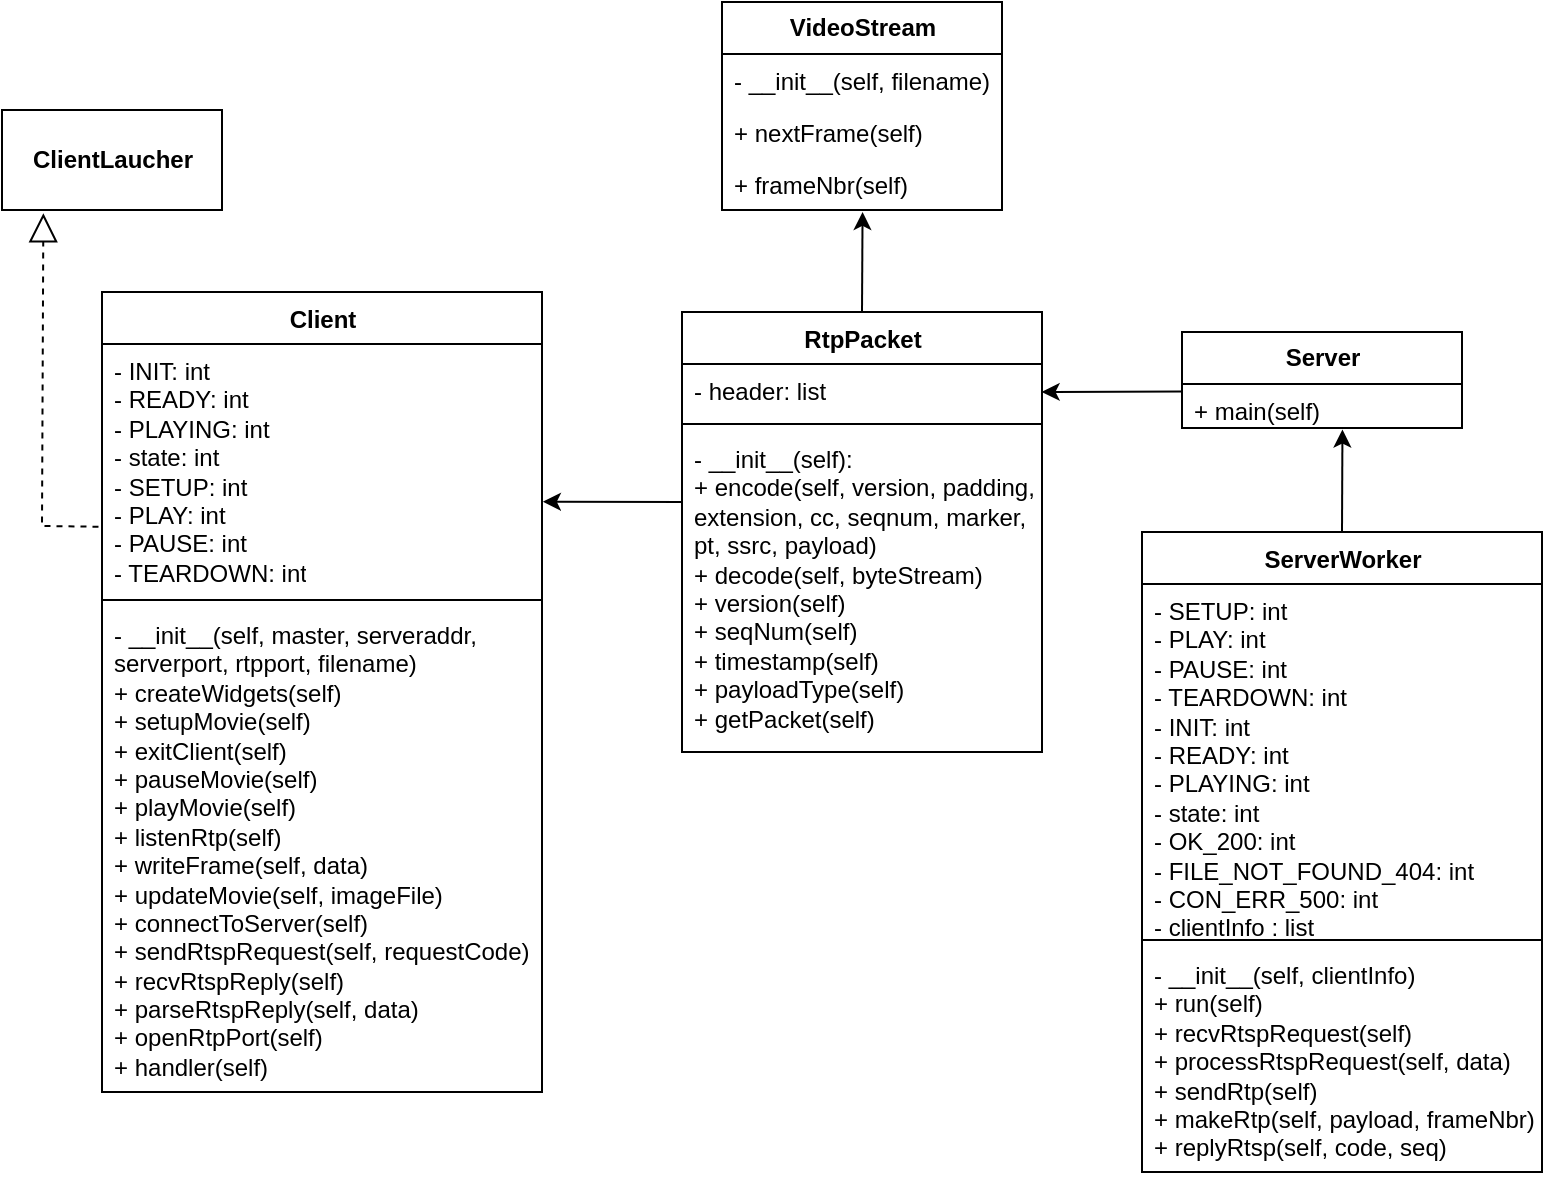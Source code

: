 <mxfile version="15.5.4" type="device"><diagram id="-jBsudLpCsrDqG-rO5uo" name="Page-1"><mxGraphModel dx="1038" dy="547" grid="1" gridSize="10" guides="1" tooltips="1" connect="1" arrows="1" fold="1" page="1" pageScale="1" pageWidth="827" pageHeight="1169" math="0" shadow="0"><root><mxCell id="0"/><mxCell id="1" parent="0"/><mxCell id="dldk93fyPK2vpiKvjlRs-6" value="RtpPacket" style="swimlane;fontStyle=1;align=center;verticalAlign=top;childLayout=stackLayout;horizontal=1;startSize=26;horizontalStack=0;resizeParent=1;resizeParentMax=0;resizeLast=0;collapsible=1;marginBottom=0;fillColor=none;gradientColor=none;html=1;" parent="1" vertex="1"><mxGeometry x="360" y="155" width="180" height="220" as="geometry"/></mxCell><mxCell id="dldk93fyPK2vpiKvjlRs-7" value="- header: list" style="text;strokeColor=none;fillColor=none;align=left;verticalAlign=top;spacingLeft=4;spacingRight=4;overflow=hidden;rotatable=0;points=[[0,0.5],[1,0.5]];portConstraint=eastwest;html=1;" parent="dldk93fyPK2vpiKvjlRs-6" vertex="1"><mxGeometry y="26" width="180" height="26" as="geometry"/></mxCell><mxCell id="dldk93fyPK2vpiKvjlRs-8" value="" style="line;strokeWidth=1;fillColor=none;align=left;verticalAlign=middle;spacingTop=-1;spacingLeft=3;spacingRight=3;rotatable=0;labelPosition=right;points=[];portConstraint=eastwest;html=1;" parent="dldk93fyPK2vpiKvjlRs-6" vertex="1"><mxGeometry y="52" width="180" height="8" as="geometry"/></mxCell><mxCell id="dldk93fyPK2vpiKvjlRs-9" value="-&amp;nbsp;__init__(self):&lt;br&gt;+ encode(self, version, padding, &lt;br&gt;extension, cc, seqnum, marker, &lt;br&gt;pt, ssrc, payload)&lt;br&gt;+ decode(self, byteStream)&lt;br&gt;+ version(self)&lt;br&gt;+ seqNum(self)&lt;br&gt;+ timestamp(self)&lt;br&gt;+ payloadType(self)&lt;br&gt;+ getPacket(self)" style="text;strokeColor=none;fillColor=none;align=left;verticalAlign=top;spacingLeft=4;spacingRight=4;overflow=hidden;rotatable=0;points=[[0,0.5],[1,0.5]];portConstraint=eastwest;html=1;" parent="dldk93fyPK2vpiKvjlRs-6" vertex="1"><mxGeometry y="60" width="180" height="160" as="geometry"/></mxCell><mxCell id="dldk93fyPK2vpiKvjlRs-10" value="Client&lt;br&gt;" style="swimlane;fontStyle=1;align=center;verticalAlign=top;childLayout=stackLayout;horizontal=1;startSize=26;horizontalStack=0;resizeParent=1;resizeParentMax=0;resizeLast=0;collapsible=1;marginBottom=0;fillColor=none;gradientColor=none;html=1;" parent="1" vertex="1"><mxGeometry x="70" y="145" width="220" height="400" as="geometry"/></mxCell><mxCell id="dldk93fyPK2vpiKvjlRs-11" value="&lt;div&gt;- INIT: int&amp;nbsp;&lt;/div&gt;&lt;div&gt;- READY: int&lt;/div&gt;&lt;div&gt;- PLAYING: int&amp;nbsp;&lt;/div&gt;&lt;div&gt;- state: int&lt;/div&gt;&lt;div&gt;&lt;span&gt;&#9;&lt;/span&gt;&lt;/div&gt;&lt;div&gt;- SETUP: int&lt;/div&gt;&lt;div&gt;- PLAY: int&lt;/div&gt;&lt;div&gt;- PAUSE: int&lt;/div&gt;&lt;div&gt;- TEARDOWN: int&lt;/div&gt;" style="text;strokeColor=none;fillColor=none;align=left;verticalAlign=top;spacingLeft=4;spacingRight=4;overflow=hidden;rotatable=0;points=[[0,0.5],[1,0.5]];portConstraint=eastwest;html=1;" parent="dldk93fyPK2vpiKvjlRs-10" vertex="1"><mxGeometry y="26" width="220" height="124" as="geometry"/></mxCell><mxCell id="dldk93fyPK2vpiKvjlRs-12" value="" style="line;strokeWidth=1;fillColor=none;align=left;verticalAlign=middle;spacingTop=-1;spacingLeft=3;spacingRight=3;rotatable=0;labelPosition=right;points=[];portConstraint=eastwest;html=1;" parent="dldk93fyPK2vpiKvjlRs-10" vertex="1"><mxGeometry y="150" width="220" height="8" as="geometry"/></mxCell><mxCell id="dldk93fyPK2vpiKvjlRs-13" value="- __init__(self, master, serveraddr, &lt;br&gt;serverport, rtpport, filename)&lt;br&gt;+ createWidgets(self)&lt;br&gt;+ setupMovie(self)&lt;br&gt;+ exitClient(self)&lt;br&gt;+ pauseMovie(self)&lt;br&gt;+ playMovie(self)&lt;br&gt;+ listenRtp(self)&lt;br&gt;+ writeFrame(self, data)&lt;br&gt;+ updateMovie(self, imageFile)&lt;br&gt;+ connectToServer(self)&lt;br&gt;+ sendRtspRequest(self, requestCode)&lt;br&gt;+ recvRtspReply(self)&lt;br&gt;+ parseRtspReply(self, data)&lt;br&gt;+ openRtpPort(self)&lt;br&gt;+ handler(self)" style="text;strokeColor=none;fillColor=none;align=left;verticalAlign=top;spacingLeft=4;spacingRight=4;overflow=hidden;rotatable=0;points=[[0,0.5],[1,0.5]];portConstraint=eastwest;html=1;" parent="dldk93fyPK2vpiKvjlRs-10" vertex="1"><mxGeometry y="158" width="220" height="242" as="geometry"/></mxCell><mxCell id="dldk93fyPK2vpiKvjlRs-14" value="ServerWorker" style="swimlane;fontStyle=1;align=center;verticalAlign=top;childLayout=stackLayout;horizontal=1;startSize=26;horizontalStack=0;resizeParent=1;resizeParentMax=0;resizeLast=0;collapsible=1;marginBottom=0;fontFamily=Helvetica;fillColor=none;gradientColor=none;html=1;" parent="1" vertex="1"><mxGeometry x="590" y="265" width="200" height="320" as="geometry"/></mxCell><mxCell id="dldk93fyPK2vpiKvjlRs-15" value="&lt;div&gt;- SETUP: int&lt;/div&gt;&lt;div&gt;- PLAY: int&lt;/div&gt;&lt;div&gt;- PAUSE: int&lt;/div&gt;&lt;div&gt;- TEARDOWN: int&lt;/div&gt;&lt;div&gt;- INIT: int&lt;/div&gt;&lt;div&gt;- READY: int&lt;/div&gt;&lt;div&gt;- PLAYING: int&lt;/div&gt;&lt;div&gt;- state: int&lt;/div&gt;&lt;div&gt;- OK_200: int&lt;/div&gt;&lt;div&gt;- FILE_NOT_FOUND_404: int&amp;nbsp;&lt;/div&gt;&lt;div&gt;- CON_ERR_500: int&lt;/div&gt;&lt;div&gt;-&amp;nbsp;clientInfo : list&lt;/div&gt;" style="text;strokeColor=none;fillColor=none;align=left;verticalAlign=top;spacingLeft=4;spacingRight=4;overflow=hidden;rotatable=0;points=[[0,0.5],[1,0.5]];portConstraint=eastwest;fontFamily=Helvetica;html=1;" parent="dldk93fyPK2vpiKvjlRs-14" vertex="1"><mxGeometry y="26" width="200" height="174" as="geometry"/></mxCell><mxCell id="dldk93fyPK2vpiKvjlRs-16" value="" style="line;strokeWidth=1;fillColor=none;align=left;verticalAlign=middle;spacingTop=-1;spacingLeft=3;spacingRight=3;rotatable=0;labelPosition=right;points=[];portConstraint=eastwest;fontFamily=Helvetica;html=1;" parent="dldk93fyPK2vpiKvjlRs-14" vertex="1"><mxGeometry y="200" width="200" height="8" as="geometry"/></mxCell><mxCell id="dldk93fyPK2vpiKvjlRs-17" value="-&amp;nbsp;__init__(self, clientInfo)&lt;br&gt;+ run(self)&lt;br&gt;+ recvRtspRequest(self)&lt;br&gt;+ processRtspRequest(self, data)&lt;br&gt;+ sendRtp(self)&lt;br&gt;+ makeRtp(self, payload, frameNbr)&lt;br&gt;+ replyRtsp(self, code, seq)" style="text;strokeColor=none;fillColor=none;align=left;verticalAlign=top;spacingLeft=4;spacingRight=4;overflow=hidden;rotatable=0;points=[[0,0.5],[1,0.5]];portConstraint=eastwest;fontFamily=Helvetica;html=1;" parent="dldk93fyPK2vpiKvjlRs-14" vertex="1"><mxGeometry y="208" width="200" height="112" as="geometry"/></mxCell><mxCell id="dldk93fyPK2vpiKvjlRs-22" value="&lt;b&gt;Server&lt;/b&gt;" style="swimlane;fontStyle=0;childLayout=stackLayout;horizontal=1;startSize=26;fillColor=none;horizontalStack=0;resizeParent=1;resizeParentMax=0;resizeLast=0;collapsible=1;marginBottom=0;fontFamily=Helvetica;html=1;" parent="1" vertex="1"><mxGeometry x="610" y="165" width="140" height="48" as="geometry"/></mxCell><mxCell id="dldk93fyPK2vpiKvjlRs-23" value="+ main(self)" style="text;strokeColor=none;fillColor=none;align=left;verticalAlign=top;spacingLeft=4;spacingRight=4;overflow=hidden;rotatable=0;points=[[0,0.5],[1,0.5]];portConstraint=eastwest;fontFamily=Helvetica;html=1;" parent="dldk93fyPK2vpiKvjlRs-22" vertex="1"><mxGeometry y="26" width="140" height="22" as="geometry"/></mxCell><mxCell id="dldk93fyPK2vpiKvjlRs-26" value="&lt;b&gt;VideoStream&lt;/b&gt;" style="swimlane;fontStyle=0;childLayout=stackLayout;horizontal=1;startSize=26;fillColor=none;horizontalStack=0;resizeParent=1;resizeParentMax=0;resizeLast=0;collapsible=1;marginBottom=0;fontFamily=Helvetica;html=1;" parent="1" vertex="1"><mxGeometry x="380" width="140" height="104" as="geometry"/></mxCell><mxCell id="dldk93fyPK2vpiKvjlRs-27" value="-&amp;nbsp;__init__(self, filename)" style="text;strokeColor=none;fillColor=none;align=left;verticalAlign=top;spacingLeft=4;spacingRight=4;overflow=hidden;rotatable=0;points=[[0,0.5],[1,0.5]];portConstraint=eastwest;fontFamily=Helvetica;html=1;" parent="dldk93fyPK2vpiKvjlRs-26" vertex="1"><mxGeometry y="26" width="140" height="26" as="geometry"/></mxCell><mxCell id="dldk93fyPK2vpiKvjlRs-28" value="+ nextFrame(self)" style="text;strokeColor=none;fillColor=none;align=left;verticalAlign=top;spacingLeft=4;spacingRight=4;overflow=hidden;rotatable=0;points=[[0,0.5],[1,0.5]];portConstraint=eastwest;fontFamily=Helvetica;html=1;" parent="dldk93fyPK2vpiKvjlRs-26" vertex="1"><mxGeometry y="52" width="140" height="26" as="geometry"/></mxCell><mxCell id="dldk93fyPK2vpiKvjlRs-29" value="+ frameNbr(self)" style="text;strokeColor=none;fillColor=none;align=left;verticalAlign=top;spacingLeft=4;spacingRight=4;overflow=hidden;rotatable=0;points=[[0,0.5],[1,0.5]];portConstraint=eastwest;fontFamily=Helvetica;html=1;" parent="dldk93fyPK2vpiKvjlRs-26" vertex="1"><mxGeometry y="78" width="140" height="26" as="geometry"/></mxCell><mxCell id="dldk93fyPK2vpiKvjlRs-30" value="&lt;b&gt;ClientLaucher&lt;/b&gt;" style="html=1;fontFamily=Helvetica;fillColor=none;gradientColor=none;" parent="1" vertex="1"><mxGeometry x="20" y="54" width="110" height="50" as="geometry"/></mxCell><mxCell id="dldk93fyPK2vpiKvjlRs-42" value="" style="endArrow=classic;html=1;rounded=0;fontFamily=Helvetica;exitX=0.5;exitY=0;exitDx=0;exitDy=0;entryX=0.573;entryY=1.035;entryDx=0;entryDy=0;entryPerimeter=0;" parent="1" source="dldk93fyPK2vpiKvjlRs-14" target="dldk93fyPK2vpiKvjlRs-23" edge="1"><mxGeometry width="50" height="50" relative="1" as="geometry"><mxPoint x="420" y="360" as="sourcePoint"/><mxPoint x="470" y="310" as="targetPoint"/></mxGeometry></mxCell><mxCell id="dldk93fyPK2vpiKvjlRs-43" value="" style="endArrow=classic;html=1;rounded=0;fontFamily=Helvetica;exitX=-0.001;exitY=0.171;exitDx=0;exitDy=0;exitPerimeter=0;entryX=0.999;entryY=0.537;entryDx=0;entryDy=0;entryPerimeter=0;" parent="1" source="dldk93fyPK2vpiKvjlRs-23" target="dldk93fyPK2vpiKvjlRs-7" edge="1"><mxGeometry width="50" height="50" relative="1" as="geometry"><mxPoint x="340" y="210" as="sourcePoint"/><mxPoint x="390" y="160" as="targetPoint"/></mxGeometry></mxCell><mxCell id="dldk93fyPK2vpiKvjlRs-44" value="" style="endArrow=classic;html=1;rounded=0;fontFamily=Helvetica;exitX=0.5;exitY=0;exitDx=0;exitDy=0;entryX=0.502;entryY=1.038;entryDx=0;entryDy=0;entryPerimeter=0;" parent="1" source="dldk93fyPK2vpiKvjlRs-6" target="dldk93fyPK2vpiKvjlRs-29" edge="1"><mxGeometry width="50" height="50" relative="1" as="geometry"><mxPoint x="360" y="170" as="sourcePoint"/><mxPoint x="410" y="120" as="targetPoint"/></mxGeometry></mxCell><mxCell id="dldk93fyPK2vpiKvjlRs-45" value="" style="endArrow=classic;html=1;rounded=0;fontFamily=Helvetica;entryX=1.002;entryY=0.636;entryDx=0;entryDy=0;entryPerimeter=0;" parent="1" target="dldk93fyPK2vpiKvjlRs-11" edge="1"><mxGeometry width="50" height="50" relative="1" as="geometry"><mxPoint x="360" y="250" as="sourcePoint"/><mxPoint x="410" y="200" as="targetPoint"/></mxGeometry></mxCell><mxCell id="dldk93fyPK2vpiKvjlRs-46" value="" style="endArrow=block;dashed=1;endFill=0;endSize=12;html=1;rounded=0;fontFamily=Helvetica;exitX=-0.008;exitY=0.737;exitDx=0;exitDy=0;exitPerimeter=0;entryX=0.188;entryY=1.033;entryDx=0;entryDy=0;entryPerimeter=0;" parent="1" source="dldk93fyPK2vpiKvjlRs-11" target="dldk93fyPK2vpiKvjlRs-30" edge="1"><mxGeometry width="160" relative="1" as="geometry"><mxPoint x="80" y="270" as="sourcePoint"/><mxPoint y="262" as="targetPoint"/><Array as="points"><mxPoint x="40" y="262"/></Array></mxGeometry></mxCell></root></mxGraphModel></diagram></mxfile>